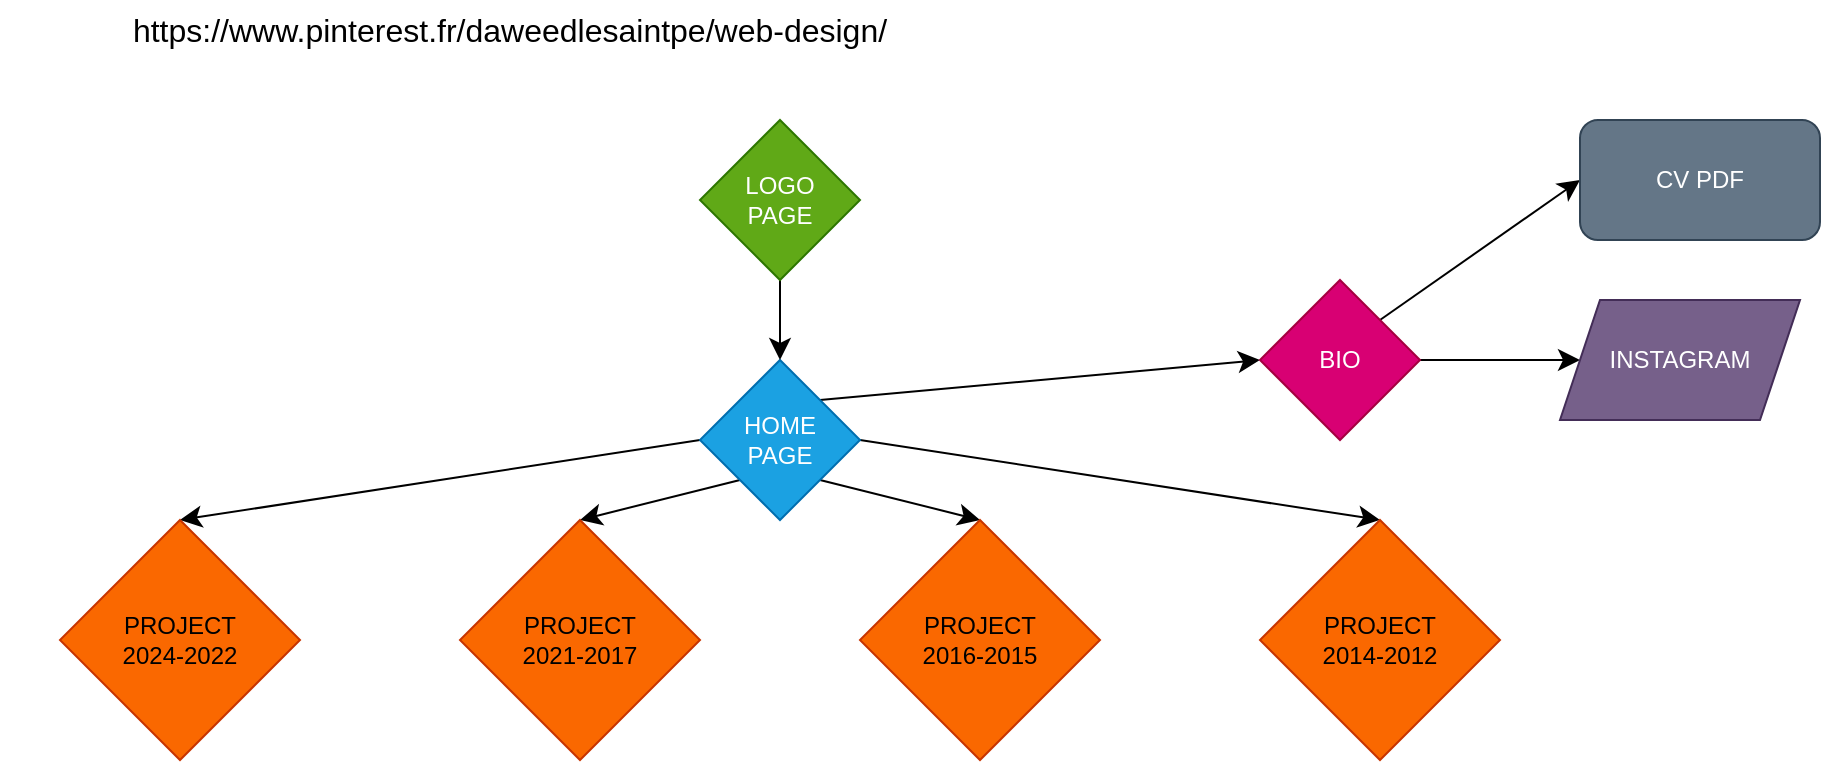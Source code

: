 <mxfile version="24.5.1" type="device">
  <diagram name="Page-1" id="IkxKJkdX--L61CE8ZRZl">
    <mxGraphModel dx="2072" dy="1312" grid="1" gridSize="10" guides="1" tooltips="1" connect="1" arrows="1" fold="1" page="1" pageScale="1" pageWidth="1169" pageHeight="827" math="0" shadow="0">
      <root>
        <mxCell id="0" />
        <mxCell id="1" parent="0" />
        <mxCell id="5IE1w3P0u9trT_t2EDOO-10" style="edgeStyle=none;curved=1;rounded=0;orthogonalLoop=1;jettySize=auto;html=1;exitX=0;exitY=0.5;exitDx=0;exitDy=0;entryX=0.5;entryY=0;entryDx=0;entryDy=0;fontSize=12;startSize=8;endSize=8;" parent="1" source="5IE1w3P0u9trT_t2EDOO-1" target="5IE1w3P0u9trT_t2EDOO-4" edge="1">
          <mxGeometry relative="1" as="geometry" />
        </mxCell>
        <mxCell id="5IE1w3P0u9trT_t2EDOO-11" style="edgeStyle=none;curved=1;rounded=0;orthogonalLoop=1;jettySize=auto;html=1;exitX=0;exitY=1;exitDx=0;exitDy=0;entryX=0.5;entryY=0;entryDx=0;entryDy=0;fontSize=12;startSize=8;endSize=8;" parent="1" source="5IE1w3P0u9trT_t2EDOO-1" target="5IE1w3P0u9trT_t2EDOO-7" edge="1">
          <mxGeometry relative="1" as="geometry" />
        </mxCell>
        <mxCell id="5IE1w3P0u9trT_t2EDOO-13" style="edgeStyle=none;curved=1;rounded=0;orthogonalLoop=1;jettySize=auto;html=1;exitX=1;exitY=1;exitDx=0;exitDy=0;entryX=0.5;entryY=0;entryDx=0;entryDy=0;fontSize=12;startSize=8;endSize=8;" parent="1" source="5IE1w3P0u9trT_t2EDOO-1" target="5IE1w3P0u9trT_t2EDOO-8" edge="1">
          <mxGeometry relative="1" as="geometry" />
        </mxCell>
        <mxCell id="5IE1w3P0u9trT_t2EDOO-14" style="edgeStyle=none;curved=1;rounded=0;orthogonalLoop=1;jettySize=auto;html=1;exitX=1;exitY=0.5;exitDx=0;exitDy=0;entryX=0.5;entryY=0;entryDx=0;entryDy=0;fontSize=12;startSize=8;endSize=8;" parent="1" source="5IE1w3P0u9trT_t2EDOO-1" target="5IE1w3P0u9trT_t2EDOO-9" edge="1">
          <mxGeometry relative="1" as="geometry" />
        </mxCell>
        <mxCell id="5IE1w3P0u9trT_t2EDOO-16" style="edgeStyle=none;curved=1;rounded=0;orthogonalLoop=1;jettySize=auto;html=1;exitX=1;exitY=0;exitDx=0;exitDy=0;entryX=0;entryY=0.5;entryDx=0;entryDy=0;fontSize=12;startSize=8;endSize=8;" parent="1" source="5IE1w3P0u9trT_t2EDOO-1" target="5IE1w3P0u9trT_t2EDOO-15" edge="1">
          <mxGeometry relative="1" as="geometry" />
        </mxCell>
        <mxCell id="5IE1w3P0u9trT_t2EDOO-1" value="HOME&lt;div&gt;PAGE&lt;/div&gt;" style="rhombus;whiteSpace=wrap;html=1;fillColor=#1ba1e2;fontColor=#ffffff;strokeColor=#006EAF;" parent="1" vertex="1">
          <mxGeometry x="360" y="200" width="80" height="80" as="geometry" />
        </mxCell>
        <mxCell id="5IE1w3P0u9trT_t2EDOO-3" style="edgeStyle=none;curved=1;rounded=0;orthogonalLoop=1;jettySize=auto;html=1;exitX=0.5;exitY=1;exitDx=0;exitDy=0;entryX=0.5;entryY=0;entryDx=0;entryDy=0;fontSize=12;startSize=8;endSize=8;" parent="1" source="5IE1w3P0u9trT_t2EDOO-2" target="5IE1w3P0u9trT_t2EDOO-1" edge="1">
          <mxGeometry relative="1" as="geometry" />
        </mxCell>
        <mxCell id="5IE1w3P0u9trT_t2EDOO-2" value="LOGO&lt;div&gt;PAGE&lt;/div&gt;" style="rhombus;whiteSpace=wrap;html=1;fillColor=#60a917;fontColor=#ffffff;strokeColor=#2D7600;" parent="1" vertex="1">
          <mxGeometry x="360" y="80" width="80" height="80" as="geometry" />
        </mxCell>
        <mxCell id="5IE1w3P0u9trT_t2EDOO-4" value="PROJECT&lt;div&gt;2024-2022&lt;/div&gt;" style="rhombus;whiteSpace=wrap;html=1;fillColor=#fa6800;fontColor=#000000;strokeColor=#C73500;" parent="1" vertex="1">
          <mxGeometry x="40" y="280" width="120" height="120" as="geometry" />
        </mxCell>
        <mxCell id="5IE1w3P0u9trT_t2EDOO-7" value="PROJECT&lt;div&gt;2021-2017&lt;/div&gt;" style="rhombus;whiteSpace=wrap;html=1;fillColor=#fa6800;fontColor=#000000;strokeColor=#C73500;" parent="1" vertex="1">
          <mxGeometry x="240" y="280" width="120" height="120" as="geometry" />
        </mxCell>
        <mxCell id="5IE1w3P0u9trT_t2EDOO-8" value="PROJECT&lt;div&gt;2016-2015&lt;/div&gt;" style="rhombus;whiteSpace=wrap;html=1;fillColor=#fa6800;fontColor=#000000;strokeColor=#C73500;" parent="1" vertex="1">
          <mxGeometry x="440" y="280" width="120" height="120" as="geometry" />
        </mxCell>
        <mxCell id="5IE1w3P0u9trT_t2EDOO-9" value="PROJECT&lt;div&gt;2014-2012&lt;/div&gt;" style="rhombus;whiteSpace=wrap;html=1;fillColor=#fa6800;fontColor=#000000;strokeColor=#C73500;" parent="1" vertex="1">
          <mxGeometry x="640" y="280" width="120" height="120" as="geometry" />
        </mxCell>
        <mxCell id="5IE1w3P0u9trT_t2EDOO-19" style="edgeStyle=none;curved=1;rounded=0;orthogonalLoop=1;jettySize=auto;html=1;exitX=1;exitY=0;exitDx=0;exitDy=0;entryX=0;entryY=0.5;entryDx=0;entryDy=0;fontSize=12;startSize=8;endSize=8;" parent="1" source="5IE1w3P0u9trT_t2EDOO-15" target="5IE1w3P0u9trT_t2EDOO-17" edge="1">
          <mxGeometry relative="1" as="geometry" />
        </mxCell>
        <mxCell id="5IE1w3P0u9trT_t2EDOO-20" style="edgeStyle=none;curved=1;rounded=0;orthogonalLoop=1;jettySize=auto;html=1;exitX=1;exitY=0.5;exitDx=0;exitDy=0;entryX=0;entryY=0.5;entryDx=0;entryDy=0;fontSize=12;startSize=8;endSize=8;" parent="1" source="5IE1w3P0u9trT_t2EDOO-15" target="5IE1w3P0u9trT_t2EDOO-18" edge="1">
          <mxGeometry relative="1" as="geometry" />
        </mxCell>
        <mxCell id="5IE1w3P0u9trT_t2EDOO-15" value="BIO" style="rhombus;whiteSpace=wrap;html=1;fillColor=#d80073;fontColor=#ffffff;strokeColor=#A50040;" parent="1" vertex="1">
          <mxGeometry x="640" y="160" width="80" height="80" as="geometry" />
        </mxCell>
        <mxCell id="5IE1w3P0u9trT_t2EDOO-17" value="CV PDF" style="rounded=1;whiteSpace=wrap;html=1;fillColor=#647687;strokeColor=#314354;fontColor=#ffffff;" parent="1" vertex="1">
          <mxGeometry x="800" y="80" width="120" height="60" as="geometry" />
        </mxCell>
        <mxCell id="5IE1w3P0u9trT_t2EDOO-18" value="INSTAGRAM" style="shape=parallelogram;perimeter=parallelogramPerimeter;whiteSpace=wrap;html=1;fixedSize=1;fillColor=#76608a;strokeColor=#432D57;fontColor=#ffffff;" parent="1" vertex="1">
          <mxGeometry x="790" y="170" width="120" height="60" as="geometry" />
        </mxCell>
        <mxCell id="t1tFbK2gKZdnnJyqFHD8-1" value="https://www.pinterest.fr/daweedlesaintpe/web-design/" style="text;html=1;align=center;verticalAlign=middle;whiteSpace=wrap;rounded=0;fontSize=16;" vertex="1" parent="1">
          <mxGeometry x="10" y="20" width="510" height="30" as="geometry" />
        </mxCell>
      </root>
    </mxGraphModel>
  </diagram>
</mxfile>
